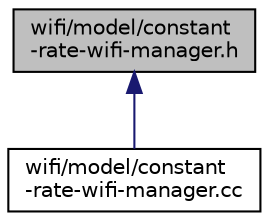 digraph "wifi/model/constant-rate-wifi-manager.h"
{
  edge [fontname="Helvetica",fontsize="10",labelfontname="Helvetica",labelfontsize="10"];
  node [fontname="Helvetica",fontsize="10",shape=record];
  Node1 [label="wifi/model/constant\l-rate-wifi-manager.h",height=0.2,width=0.4,color="black", fillcolor="grey75", style="filled", fontcolor="black"];
  Node1 -> Node2 [dir="back",color="midnightblue",fontsize="10",style="solid"];
  Node2 [label="wifi/model/constant\l-rate-wifi-manager.cc",height=0.2,width=0.4,color="black", fillcolor="white", style="filled",URL="$d8/db1/constant-rate-wifi-manager_8cc.html"];
}
